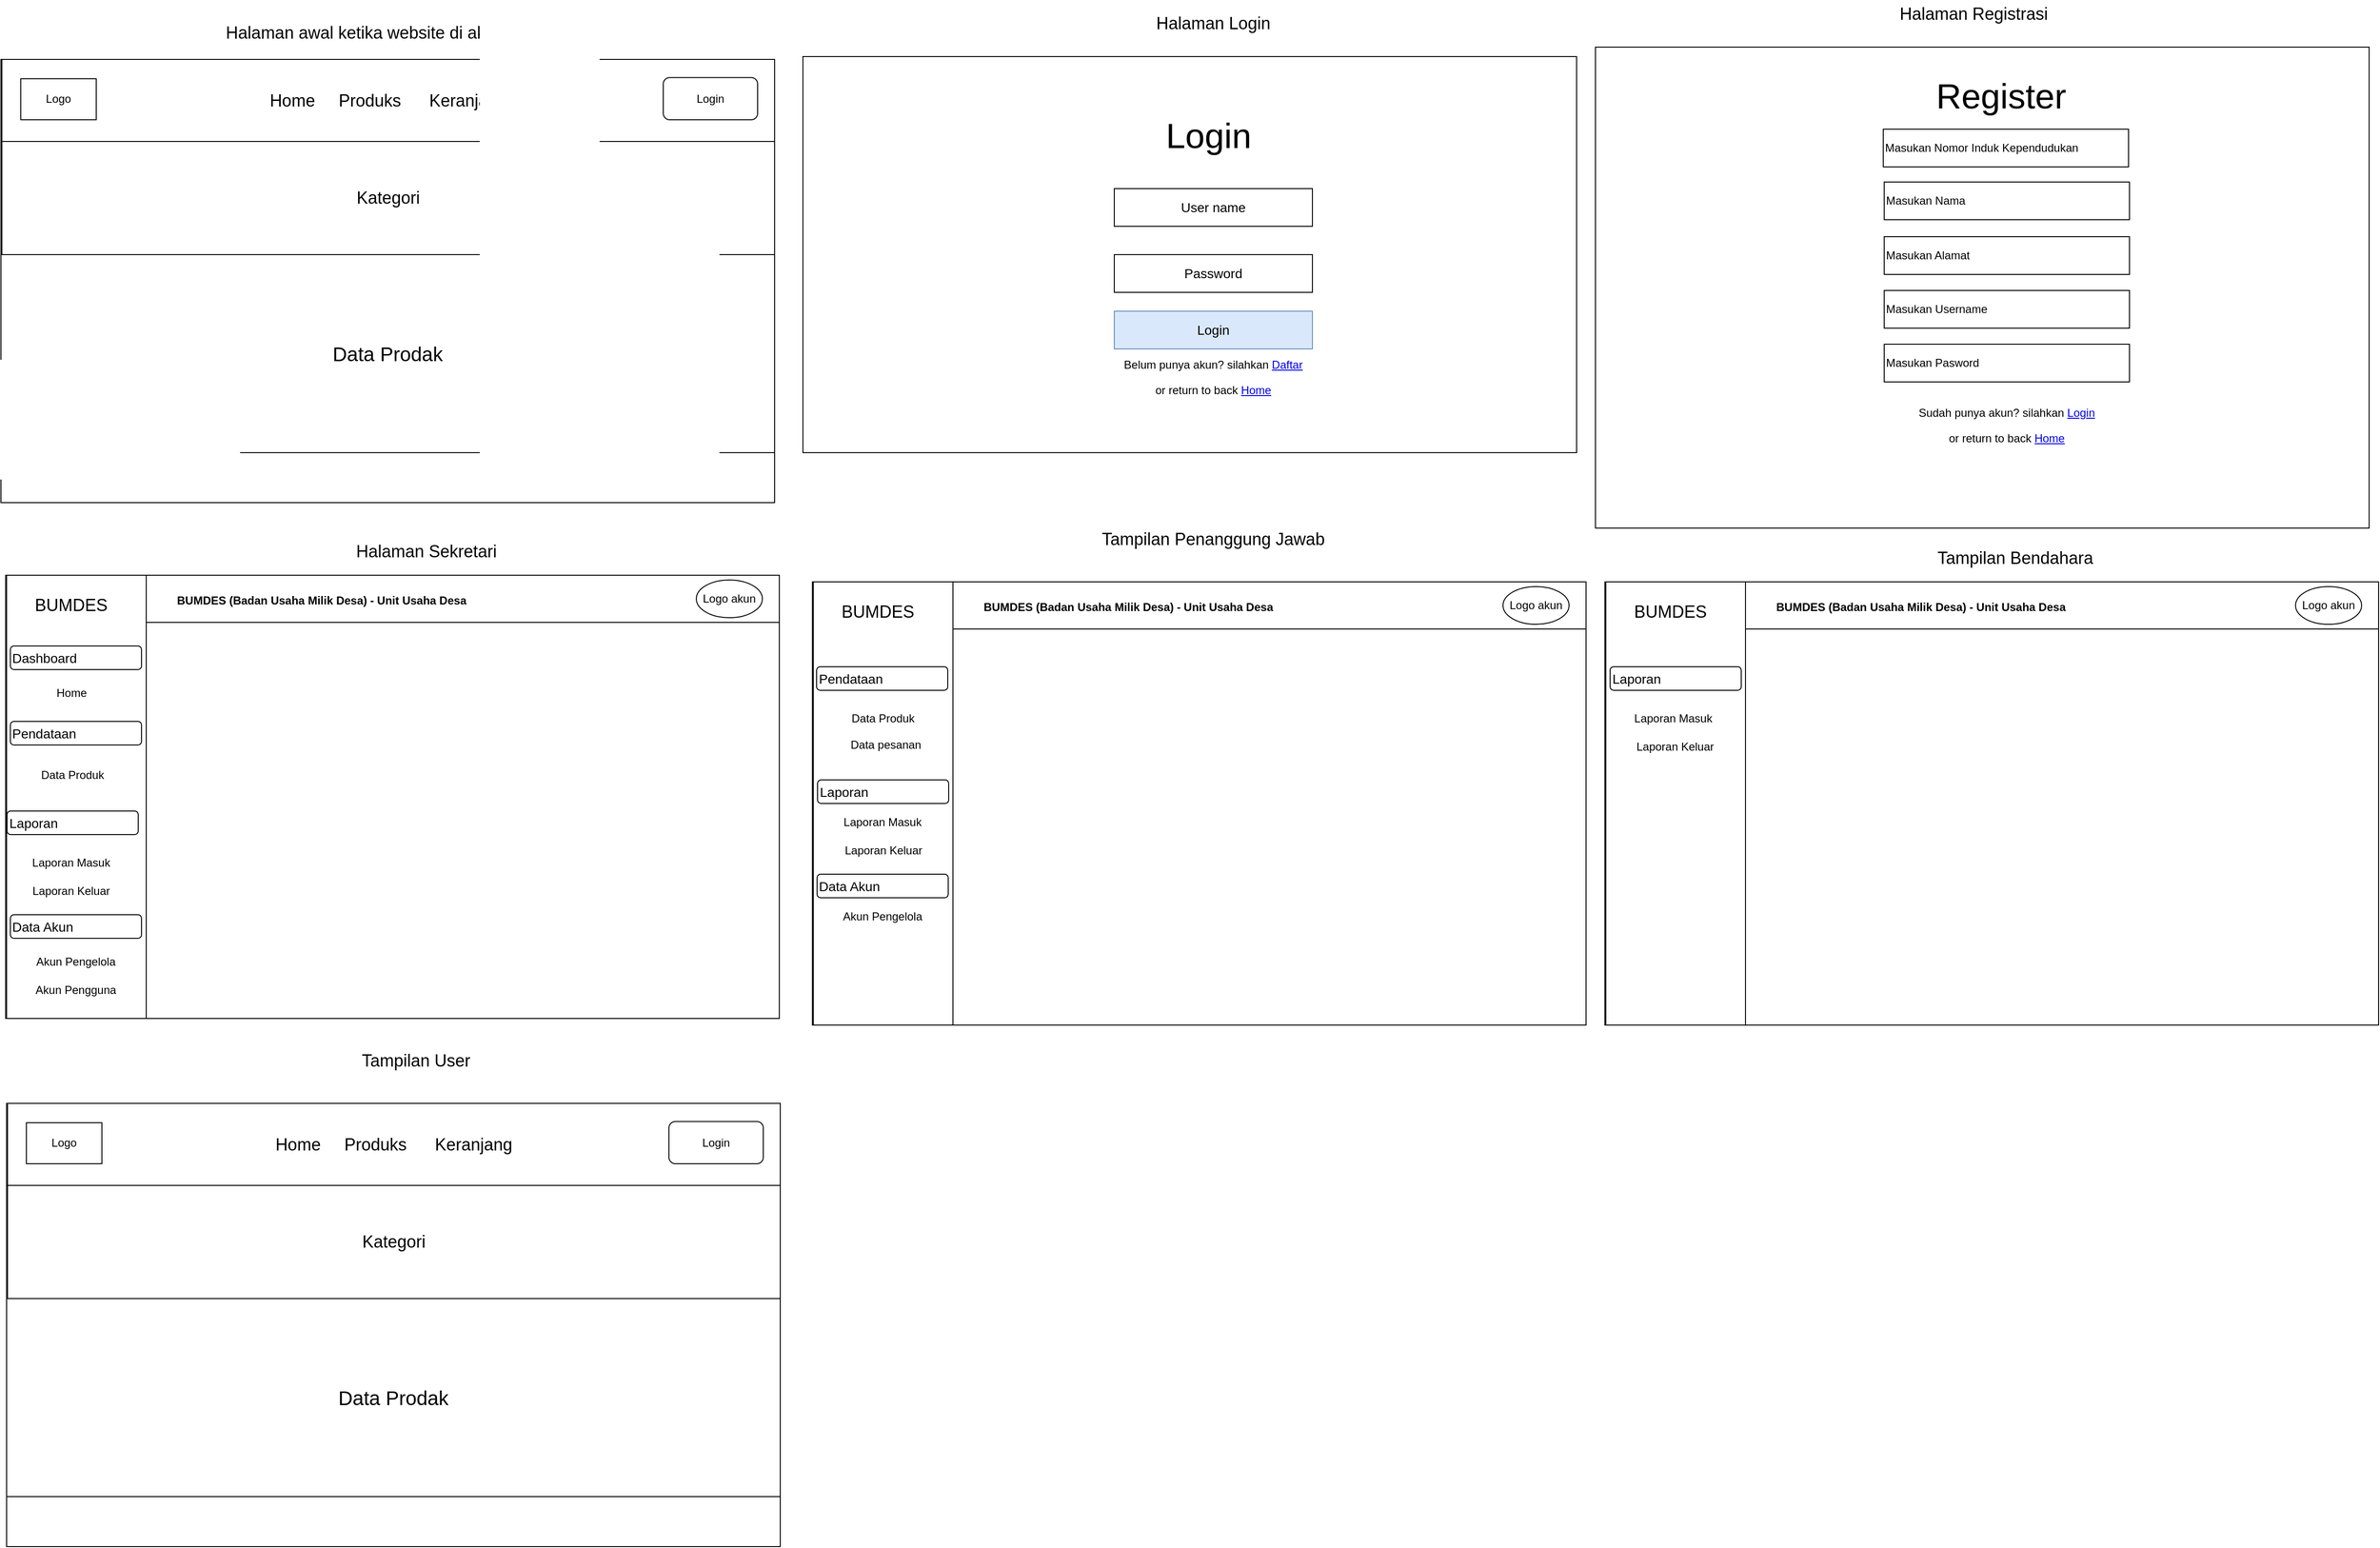 <mxfile version="22.1.7" type="github">
  <diagram name="Halaman-1" id="5xaYRHbVPnDeqtPpDcPr">
    <mxGraphModel dx="1222" dy="637" grid="1" gridSize="10" guides="1" tooltips="1" connect="1" arrows="1" fold="1" page="1" pageScale="1" pageWidth="827" pageHeight="1169" math="0" shadow="0">
      <root>
        <mxCell id="0" />
        <mxCell id="1" parent="0" />
        <mxCell id="wy67FEh9XnHfeZaFrt7q-1" value="" style="rounded=0;whiteSpace=wrap;html=1;" vertex="1" parent="1">
          <mxGeometry x="10" y="63" width="820" height="470" as="geometry" />
        </mxCell>
        <mxCell id="wy67FEh9XnHfeZaFrt7q-2" value="&lt;font style=&quot;font-size: 18px;&quot;&gt;Home&amp;nbsp; &amp;nbsp; &amp;nbsp;Produks&amp;nbsp; &amp;nbsp; &amp;nbsp; Keranjang&lt;/font&gt;" style="rounded=0;whiteSpace=wrap;html=1;" vertex="1" parent="1">
          <mxGeometry x="11" y="63" width="819" height="87" as="geometry" />
        </mxCell>
        <mxCell id="wy67FEh9XnHfeZaFrt7q-3" value="Logo" style="rounded=0;whiteSpace=wrap;html=1;" vertex="1" parent="1">
          <mxGeometry x="31" y="83.5" width="80" height="43.5" as="geometry" />
        </mxCell>
        <mxCell id="wy67FEh9XnHfeZaFrt7q-4" value="Login" style="rounded=1;whiteSpace=wrap;html=1;" vertex="1" parent="1">
          <mxGeometry x="712" y="82.25" width="100" height="44.75" as="geometry" />
        </mxCell>
        <mxCell id="wy67FEh9XnHfeZaFrt7q-5" value="&lt;font style=&quot;font-size: 18px;&quot;&gt;Kategori&lt;/font&gt;" style="rounded=0;whiteSpace=wrap;html=1;" vertex="1" parent="1">
          <mxGeometry x="11" y="150" width="819" height="120" as="geometry" />
        </mxCell>
        <mxCell id="wy67FEh9XnHfeZaFrt7q-6" value="&lt;font style=&quot;font-size: 21px;&quot;&gt;Data Prodak&lt;/font&gt;" style="rounded=0;whiteSpace=wrap;html=1;" vertex="1" parent="1">
          <mxGeometry x="10" y="270" width="820" height="210" as="geometry" />
        </mxCell>
        <mxCell id="wy67FEh9XnHfeZaFrt7q-7" value="" style="rounded=0;whiteSpace=wrap;html=1;" vertex="1" parent="1">
          <mxGeometry x="860" y="60" width="820" height="420" as="geometry" />
        </mxCell>
        <mxCell id="wy67FEh9XnHfeZaFrt7q-8" value="&lt;font style=&quot;font-size: 14px;&quot;&gt;User name&lt;/font&gt;" style="rounded=0;whiteSpace=wrap;html=1;" vertex="1" parent="1">
          <mxGeometry x="1190" y="200" width="210" height="40" as="geometry" />
        </mxCell>
        <mxCell id="wy67FEh9XnHfeZaFrt7q-9" value="&lt;font style=&quot;font-size: 37px;&quot;&gt;Login&lt;/font&gt;" style="text;html=1;strokeColor=none;fillColor=none;align=center;verticalAlign=middle;whiteSpace=wrap;rounded=0;" vertex="1" parent="1">
          <mxGeometry x="1240" y="120" width="100" height="50" as="geometry" />
        </mxCell>
        <mxCell id="wy67FEh9XnHfeZaFrt7q-10" value="&lt;font style=&quot;font-size: 14px;&quot;&gt;Password&lt;/font&gt;" style="rounded=0;whiteSpace=wrap;html=1;" vertex="1" parent="1">
          <mxGeometry x="1190" y="270" width="210" height="40" as="geometry" />
        </mxCell>
        <mxCell id="wy67FEh9XnHfeZaFrt7q-11" value="&lt;font style=&quot;font-size: 14px;&quot;&gt;Login&lt;/font&gt;" style="rounded=0;whiteSpace=wrap;html=1;fillColor=#dae8fc;strokeColor=#6c8ebf;" vertex="1" parent="1">
          <mxGeometry x="1190" y="330" width="210" height="40" as="geometry" />
        </mxCell>
        <mxCell id="wy67FEh9XnHfeZaFrt7q-18" value="&lt;p&gt;Belum punya akun? silahkan &lt;a href=&quot;http://127.0.0.1:8000/register&quot; class=&quot;f-w-600 text-decoration-underline&quot;&gt;Daftar&lt;/a&gt;&lt;/p&gt;&lt;p&gt;&lt;span style=&quot;background-color: initial;&quot;&gt;or return to back &lt;/span&gt;&lt;a href=&quot;http://127.0.0.1:8000/&quot; class=&quot;f-w-600 text-bold&quot; style=&quot;background-color: initial;&quot;&gt;Home&lt;/a&gt;&lt;/p&gt;" style="text;html=1;strokeColor=none;fillColor=none;align=center;verticalAlign=middle;whiteSpace=wrap;rounded=0;" vertex="1" parent="1">
          <mxGeometry x="1185" y="380" width="220" height="40" as="geometry" />
        </mxCell>
        <mxCell id="wy67FEh9XnHfeZaFrt7q-19" value="" style="rounded=0;whiteSpace=wrap;html=1;" vertex="1" parent="1">
          <mxGeometry x="1700" y="50" width="820" height="510" as="geometry" />
        </mxCell>
        <mxCell id="wy67FEh9XnHfeZaFrt7q-20" value="&lt;font style=&quot;font-size: 12px;&quot;&gt;Masukan Nomor Induk Kependudukan&lt;/font&gt;" style="rounded=0;whiteSpace=wrap;html=1;align=left;" vertex="1" parent="1">
          <mxGeometry x="2005" y="137" width="260" height="40" as="geometry" />
        </mxCell>
        <mxCell id="wy67FEh9XnHfeZaFrt7q-21" value="&lt;span style=&quot;font-size: 37px;&quot;&gt;Register&lt;/span&gt;" style="text;html=1;strokeColor=none;fillColor=none;align=center;verticalAlign=middle;whiteSpace=wrap;rounded=0;" vertex="1" parent="1">
          <mxGeometry x="2040" y="78" width="180" height="50" as="geometry" />
        </mxCell>
        <mxCell id="wy67FEh9XnHfeZaFrt7q-22" value="&lt;font style=&quot;font-size: 12px;&quot;&gt;Masukan Nama&lt;/font&gt;" style="rounded=0;whiteSpace=wrap;html=1;align=left;" vertex="1" parent="1">
          <mxGeometry x="2006" y="193" width="260" height="40" as="geometry" />
        </mxCell>
        <mxCell id="wy67FEh9XnHfeZaFrt7q-23" value="&lt;p&gt;Sudah punya akun? silahkan &lt;a href=&quot;http://127.0.0.1:8000/login&quot; class=&quot;f-w-600 text-decoration-underline&quot;&gt;Login&lt;/a&gt;&lt;/p&gt;&lt;p&gt;or return to back &lt;a href=&quot;http://127.0.0.1:8000/&quot; class=&quot;f-w-600 text-bold&quot;&gt;Home&lt;/a&gt;&lt;/p&gt;" style="text;html=1;strokeColor=none;fillColor=none;align=center;verticalAlign=middle;whiteSpace=wrap;rounded=0;" vertex="1" parent="1">
          <mxGeometry x="2026" y="431" width="220" height="40" as="geometry" />
        </mxCell>
        <mxCell id="wy67FEh9XnHfeZaFrt7q-24" value="Masukan Alamat" style="rounded=0;whiteSpace=wrap;html=1;align=left;" vertex="1" parent="1">
          <mxGeometry x="2006" y="251" width="260" height="40" as="geometry" />
        </mxCell>
        <mxCell id="wy67FEh9XnHfeZaFrt7q-25" value="Masukan Username" style="rounded=0;whiteSpace=wrap;html=1;align=left;" vertex="1" parent="1">
          <mxGeometry x="2006" y="308" width="260" height="40" as="geometry" />
        </mxCell>
        <mxCell id="wy67FEh9XnHfeZaFrt7q-26" value="Masukan Pasword" style="rounded=0;whiteSpace=wrap;html=1;align=left;" vertex="1" parent="1">
          <mxGeometry x="2006" y="365" width="260" height="40" as="geometry" />
        </mxCell>
        <mxCell id="wy67FEh9XnHfeZaFrt7q-27" value="&lt;font style=&quot;font-size: 18px;&quot;&gt;Halaman awal ketika website di akses&lt;/font&gt;" style="text;html=1;strokeColor=none;fillColor=none;align=center;verticalAlign=middle;whiteSpace=wrap;rounded=0;" vertex="1" parent="1">
          <mxGeometry x="130" y="20" width="540" height="30" as="geometry" />
        </mxCell>
        <mxCell id="wy67FEh9XnHfeZaFrt7q-28" value="&lt;font style=&quot;font-size: 18px;&quot;&gt;Halaman Login&lt;/font&gt;" style="text;html=1;strokeColor=none;fillColor=none;align=center;verticalAlign=middle;whiteSpace=wrap;rounded=0;" vertex="1" parent="1">
          <mxGeometry x="1165" y="10" width="260" height="30" as="geometry" />
        </mxCell>
        <mxCell id="wy67FEh9XnHfeZaFrt7q-29" value="&lt;font style=&quot;font-size: 18px;&quot;&gt;Halaman Registrasi&lt;/font&gt;" style="text;html=1;strokeColor=none;fillColor=none;align=center;verticalAlign=middle;whiteSpace=wrap;rounded=0;" vertex="1" parent="1">
          <mxGeometry x="1970.5" width="260" height="30" as="geometry" />
        </mxCell>
        <mxCell id="wy67FEh9XnHfeZaFrt7q-30" value="" style="rounded=0;whiteSpace=wrap;html=1;" vertex="1" parent="1">
          <mxGeometry x="15" y="610" width="820" height="470" as="geometry" />
        </mxCell>
        <mxCell id="wy67FEh9XnHfeZaFrt7q-31" value="" style="rounded=0;whiteSpace=wrap;html=1;" vertex="1" parent="1">
          <mxGeometry x="16" y="610" width="148" height="470" as="geometry" />
        </mxCell>
        <mxCell id="wy67FEh9XnHfeZaFrt7q-32" value="&lt;font style=&quot;font-size: 18px;&quot;&gt;BUMDES&lt;/font&gt;" style="text;html=1;strokeColor=none;fillColor=none;align=center;verticalAlign=middle;whiteSpace=wrap;rounded=0;" vertex="1" parent="1">
          <mxGeometry x="35" y="622" width="99" height="40" as="geometry" />
        </mxCell>
        <mxCell id="wy67FEh9XnHfeZaFrt7q-33" value="&lt;font style=&quot;font-size: 14px;&quot;&gt;Dashboard&lt;/font&gt;" style="rounded=1;whiteSpace=wrap;html=1;align=left;" vertex="1" parent="1">
          <mxGeometry x="20" y="685" width="139" height="25" as="geometry" />
        </mxCell>
        <mxCell id="wy67FEh9XnHfeZaFrt7q-34" value="Home" style="text;html=1;strokeColor=none;fillColor=none;align=center;verticalAlign=middle;whiteSpace=wrap;rounded=0;" vertex="1" parent="1">
          <mxGeometry x="54.5" y="720" width="60" height="30" as="geometry" />
        </mxCell>
        <mxCell id="wy67FEh9XnHfeZaFrt7q-35" value="&lt;font style=&quot;font-size: 14px;&quot;&gt;Pendataan&lt;/font&gt;" style="rounded=1;whiteSpace=wrap;html=1;align=left;" vertex="1" parent="1">
          <mxGeometry x="20" y="765" width="139" height="25" as="geometry" />
        </mxCell>
        <mxCell id="wy67FEh9XnHfeZaFrt7q-36" value="Data Produk" style="text;html=1;strokeColor=none;fillColor=none;align=center;verticalAlign=middle;whiteSpace=wrap;rounded=0;" vertex="1" parent="1">
          <mxGeometry x="47" y="807" width="78" height="30" as="geometry" />
        </mxCell>
        <mxCell id="wy67FEh9XnHfeZaFrt7q-37" value="&lt;font style=&quot;font-size: 14px;&quot;&gt;Laporan&lt;/font&gt;" style="rounded=1;whiteSpace=wrap;html=1;align=left;" vertex="1" parent="1">
          <mxGeometry x="16.5" y="860" width="139" height="25" as="geometry" />
        </mxCell>
        <mxCell id="wy67FEh9XnHfeZaFrt7q-38" value="Laporan Masuk" style="text;html=1;strokeColor=none;fillColor=none;align=center;verticalAlign=middle;whiteSpace=wrap;rounded=0;" vertex="1" parent="1">
          <mxGeometry x="35" y="900" width="99" height="30" as="geometry" />
        </mxCell>
        <mxCell id="wy67FEh9XnHfeZaFrt7q-39" value="Laporan Keluar" style="text;html=1;strokeColor=none;fillColor=none;align=center;verticalAlign=middle;whiteSpace=wrap;rounded=0;" vertex="1" parent="1">
          <mxGeometry x="35" y="930" width="99" height="30" as="geometry" />
        </mxCell>
        <mxCell id="wy67FEh9XnHfeZaFrt7q-40" value="&lt;font style=&quot;font-size: 14px;&quot;&gt;Data Akun&lt;/font&gt;" style="rounded=1;whiteSpace=wrap;html=1;align=left;" vertex="1" parent="1">
          <mxGeometry x="20" y="970" width="139" height="25" as="geometry" />
        </mxCell>
        <mxCell id="wy67FEh9XnHfeZaFrt7q-41" value="Akun Pengelola" style="text;html=1;strokeColor=none;fillColor=none;align=center;verticalAlign=middle;whiteSpace=wrap;rounded=0;" vertex="1" parent="1">
          <mxGeometry x="40" y="1005" width="99" height="30" as="geometry" />
        </mxCell>
        <mxCell id="wy67FEh9XnHfeZaFrt7q-42" value="Akun Pengguna" style="text;html=1;strokeColor=none;fillColor=none;align=center;verticalAlign=middle;whiteSpace=wrap;rounded=0;" vertex="1" parent="1">
          <mxGeometry x="39.5" y="1035" width="99" height="30" as="geometry" />
        </mxCell>
        <mxCell id="wy67FEh9XnHfeZaFrt7q-43" value="" style="rounded=0;whiteSpace=wrap;html=1;" vertex="1" parent="1">
          <mxGeometry x="164" y="610" width="671" height="50" as="geometry" />
        </mxCell>
        <mxCell id="wy67FEh9XnHfeZaFrt7q-44" value="&lt;h4&gt;BUMDES (Badan Usaha Milik Desa) - Unit Usaha Desa&lt;/h4&gt;" style="text;html=1;strokeColor=none;fillColor=none;align=center;verticalAlign=middle;whiteSpace=wrap;rounded=0;" vertex="1" parent="1">
          <mxGeometry x="175" y="622" width="350" height="30" as="geometry" />
        </mxCell>
        <mxCell id="wy67FEh9XnHfeZaFrt7q-45" value="Logo akun" style="ellipse;whiteSpace=wrap;html=1;" vertex="1" parent="1">
          <mxGeometry x="747" y="615" width="70" height="40" as="geometry" />
        </mxCell>
        <mxCell id="wy67FEh9XnHfeZaFrt7q-46" value="&lt;font style=&quot;font-size: 18px;&quot;&gt;Halaman Sekretari&lt;/font&gt;" style="text;html=1;strokeColor=none;fillColor=none;align=center;verticalAlign=middle;whiteSpace=wrap;rounded=0;" vertex="1" parent="1">
          <mxGeometry x="296" y="570" width="330" height="30" as="geometry" />
        </mxCell>
        <mxCell id="wy67FEh9XnHfeZaFrt7q-47" value="" style="rounded=0;whiteSpace=wrap;html=1;" vertex="1" parent="1">
          <mxGeometry x="870" y="617" width="820" height="470" as="geometry" />
        </mxCell>
        <mxCell id="wy67FEh9XnHfeZaFrt7q-48" value="" style="rounded=0;whiteSpace=wrap;html=1;" vertex="1" parent="1">
          <mxGeometry x="871" y="617" width="148" height="470" as="geometry" />
        </mxCell>
        <mxCell id="wy67FEh9XnHfeZaFrt7q-49" value="&lt;font style=&quot;font-size: 18px;&quot;&gt;BUMDES&lt;/font&gt;" style="text;html=1;strokeColor=none;fillColor=none;align=center;verticalAlign=middle;whiteSpace=wrap;rounded=0;" vertex="1" parent="1">
          <mxGeometry x="890" y="629" width="99" height="40" as="geometry" />
        </mxCell>
        <mxCell id="wy67FEh9XnHfeZaFrt7q-50" value="&lt;font style=&quot;font-size: 14px;&quot;&gt;Pendataan&lt;/font&gt;" style="rounded=1;whiteSpace=wrap;html=1;align=left;" vertex="1" parent="1">
          <mxGeometry x="874.5" y="707" width="139" height="25" as="geometry" />
        </mxCell>
        <mxCell id="wy67FEh9XnHfeZaFrt7q-51" value="Data Produk" style="text;html=1;strokeColor=none;fillColor=none;align=center;verticalAlign=middle;whiteSpace=wrap;rounded=0;" vertex="1" parent="1">
          <mxGeometry x="906" y="747" width="78" height="30" as="geometry" />
        </mxCell>
        <mxCell id="wy67FEh9XnHfeZaFrt7q-52" value="&lt;font style=&quot;font-size: 14px;&quot;&gt;Laporan&lt;/font&gt;" style="rounded=1;whiteSpace=wrap;html=1;align=left;" vertex="1" parent="1">
          <mxGeometry x="875.5" y="827" width="139" height="25" as="geometry" />
        </mxCell>
        <mxCell id="wy67FEh9XnHfeZaFrt7q-53" value="Laporan Masuk" style="text;html=1;strokeColor=none;fillColor=none;align=center;verticalAlign=middle;whiteSpace=wrap;rounded=0;" vertex="1" parent="1">
          <mxGeometry x="894.5" y="857" width="99" height="30" as="geometry" />
        </mxCell>
        <mxCell id="wy67FEh9XnHfeZaFrt7q-54" value="Laporan Keluar" style="text;html=1;strokeColor=none;fillColor=none;align=center;verticalAlign=middle;whiteSpace=wrap;rounded=0;" vertex="1" parent="1">
          <mxGeometry x="895.5" y="887" width="99" height="30" as="geometry" />
        </mxCell>
        <mxCell id="wy67FEh9XnHfeZaFrt7q-55" value="&lt;font style=&quot;font-size: 14px;&quot;&gt;Data Akun&lt;/font&gt;" style="rounded=1;whiteSpace=wrap;html=1;align=left;" vertex="1" parent="1">
          <mxGeometry x="875" y="927" width="139" height="25" as="geometry" />
        </mxCell>
        <mxCell id="wy67FEh9XnHfeZaFrt7q-56" value="Akun Pengelola" style="text;html=1;strokeColor=none;fillColor=none;align=center;verticalAlign=middle;whiteSpace=wrap;rounded=0;" vertex="1" parent="1">
          <mxGeometry x="895" y="957" width="99" height="30" as="geometry" />
        </mxCell>
        <mxCell id="wy67FEh9XnHfeZaFrt7q-57" value="" style="rounded=0;whiteSpace=wrap;html=1;" vertex="1" parent="1">
          <mxGeometry x="1019" y="617" width="671" height="50" as="geometry" />
        </mxCell>
        <mxCell id="wy67FEh9XnHfeZaFrt7q-58" value="&lt;h4&gt;BUMDES (Badan Usaha Milik Desa) - Unit Usaha Desa&lt;/h4&gt;" style="text;html=1;strokeColor=none;fillColor=none;align=center;verticalAlign=middle;whiteSpace=wrap;rounded=0;" vertex="1" parent="1">
          <mxGeometry x="1030" y="629" width="350" height="30" as="geometry" />
        </mxCell>
        <mxCell id="wy67FEh9XnHfeZaFrt7q-59" value="Logo akun" style="ellipse;whiteSpace=wrap;html=1;" vertex="1" parent="1">
          <mxGeometry x="1602" y="622" width="70" height="40" as="geometry" />
        </mxCell>
        <mxCell id="wy67FEh9XnHfeZaFrt7q-60" value="&lt;font style=&quot;font-size: 18px;&quot;&gt;Tampilan Penanggung Jawab&lt;/font&gt;" style="text;html=1;strokeColor=none;fillColor=none;align=center;verticalAlign=middle;whiteSpace=wrap;rounded=0;" vertex="1" parent="1">
          <mxGeometry x="1095" y="557" width="400" height="30" as="geometry" />
        </mxCell>
        <mxCell id="wy67FEh9XnHfeZaFrt7q-61" value="Data pesanan" style="text;html=1;strokeColor=none;fillColor=none;align=center;verticalAlign=middle;whiteSpace=wrap;rounded=0;" vertex="1" parent="1">
          <mxGeometry x="909" y="775" width="78" height="30" as="geometry" />
        </mxCell>
        <mxCell id="wy67FEh9XnHfeZaFrt7q-62" value="" style="rounded=0;whiteSpace=wrap;html=1;" vertex="1" parent="1">
          <mxGeometry x="1710" y="617" width="820" height="470" as="geometry" />
        </mxCell>
        <mxCell id="wy67FEh9XnHfeZaFrt7q-63" value="" style="rounded=0;whiteSpace=wrap;html=1;" vertex="1" parent="1">
          <mxGeometry x="1711" y="617" width="148" height="470" as="geometry" />
        </mxCell>
        <mxCell id="wy67FEh9XnHfeZaFrt7q-64" value="&lt;font style=&quot;font-size: 18px;&quot;&gt;BUMDES&lt;/font&gt;" style="text;html=1;strokeColor=none;fillColor=none;align=center;verticalAlign=middle;whiteSpace=wrap;rounded=0;" vertex="1" parent="1">
          <mxGeometry x="1730" y="629" width="99" height="40" as="geometry" />
        </mxCell>
        <mxCell id="wy67FEh9XnHfeZaFrt7q-65" value="&lt;font style=&quot;font-size: 14px;&quot;&gt;Laporan&lt;/font&gt;" style="rounded=1;whiteSpace=wrap;html=1;align=left;" vertex="1" parent="1">
          <mxGeometry x="1715.5" y="707" width="139" height="25" as="geometry" />
        </mxCell>
        <mxCell id="wy67FEh9XnHfeZaFrt7q-66" value="Laporan Masuk" style="text;html=1;strokeColor=none;fillColor=none;align=center;verticalAlign=middle;whiteSpace=wrap;rounded=0;" vertex="1" parent="1">
          <mxGeometry x="1733" y="747" width="99" height="30" as="geometry" />
        </mxCell>
        <mxCell id="wy67FEh9XnHfeZaFrt7q-67" value="Laporan Keluar" style="text;html=1;strokeColor=none;fillColor=none;align=center;verticalAlign=middle;whiteSpace=wrap;rounded=0;" vertex="1" parent="1">
          <mxGeometry x="1735" y="777" width="99" height="30" as="geometry" />
        </mxCell>
        <mxCell id="wy67FEh9XnHfeZaFrt7q-68" value="" style="rounded=0;whiteSpace=wrap;html=1;" vertex="1" parent="1">
          <mxGeometry x="1859" y="617" width="671" height="50" as="geometry" />
        </mxCell>
        <mxCell id="wy67FEh9XnHfeZaFrt7q-69" value="&lt;h4&gt;BUMDES (Badan Usaha Milik Desa) - Unit Usaha Desa&lt;/h4&gt;" style="text;html=1;strokeColor=none;fillColor=none;align=center;verticalAlign=middle;whiteSpace=wrap;rounded=0;" vertex="1" parent="1">
          <mxGeometry x="1870" y="629" width="350" height="30" as="geometry" />
        </mxCell>
        <mxCell id="wy67FEh9XnHfeZaFrt7q-70" value="Logo akun" style="ellipse;whiteSpace=wrap;html=1;" vertex="1" parent="1">
          <mxGeometry x="2442" y="622" width="70" height="40" as="geometry" />
        </mxCell>
        <mxCell id="wy67FEh9XnHfeZaFrt7q-71" value="&lt;font style=&quot;font-size: 18px;&quot;&gt;Tampilan Bendahara&lt;/font&gt;" style="text;html=1;strokeColor=none;fillColor=none;align=center;verticalAlign=middle;whiteSpace=wrap;rounded=0;" vertex="1" parent="1">
          <mxGeometry x="1945" y="577" width="400" height="30" as="geometry" />
        </mxCell>
        <mxCell id="wy67FEh9XnHfeZaFrt7q-72" value="&lt;font style=&quot;font-size: 18px;&quot;&gt;Tampilan User&lt;/font&gt;" style="text;html=1;strokeColor=none;fillColor=none;align=center;verticalAlign=middle;whiteSpace=wrap;rounded=0;" vertex="1" parent="1">
          <mxGeometry x="250" y="1110" width="400" height="30" as="geometry" />
        </mxCell>
        <mxCell id="wy67FEh9XnHfeZaFrt7q-73" value="" style="rounded=0;whiteSpace=wrap;html=1;" vertex="1" parent="1">
          <mxGeometry x="16" y="1170" width="820" height="470" as="geometry" />
        </mxCell>
        <mxCell id="wy67FEh9XnHfeZaFrt7q-74" value="&lt;font style=&quot;font-size: 18px;&quot;&gt;Home&amp;nbsp; &amp;nbsp; &amp;nbsp;Produks&amp;nbsp; &amp;nbsp; &amp;nbsp; Keranjang&lt;/font&gt;" style="rounded=0;whiteSpace=wrap;html=1;" vertex="1" parent="1">
          <mxGeometry x="17" y="1170" width="819" height="87" as="geometry" />
        </mxCell>
        <mxCell id="wy67FEh9XnHfeZaFrt7q-75" value="Logo" style="rounded=0;whiteSpace=wrap;html=1;" vertex="1" parent="1">
          <mxGeometry x="37" y="1190.5" width="80" height="43.5" as="geometry" />
        </mxCell>
        <mxCell id="wy67FEh9XnHfeZaFrt7q-76" value="Login" style="rounded=1;whiteSpace=wrap;html=1;" vertex="1" parent="1">
          <mxGeometry x="718" y="1189.25" width="100" height="44.75" as="geometry" />
        </mxCell>
        <mxCell id="wy67FEh9XnHfeZaFrt7q-77" value="&lt;font style=&quot;font-size: 18px;&quot;&gt;Kategori&lt;/font&gt;" style="rounded=0;whiteSpace=wrap;html=1;" vertex="1" parent="1">
          <mxGeometry x="17" y="1257" width="819" height="120" as="geometry" />
        </mxCell>
        <mxCell id="wy67FEh9XnHfeZaFrt7q-78" value="&lt;font style=&quot;font-size: 21px;&quot;&gt;Data Prodak&lt;/font&gt;" style="rounded=0;whiteSpace=wrap;html=1;" vertex="1" parent="1">
          <mxGeometry x="16" y="1377" width="820" height="210" as="geometry" />
        </mxCell>
      </root>
    </mxGraphModel>
  </diagram>
</mxfile>

